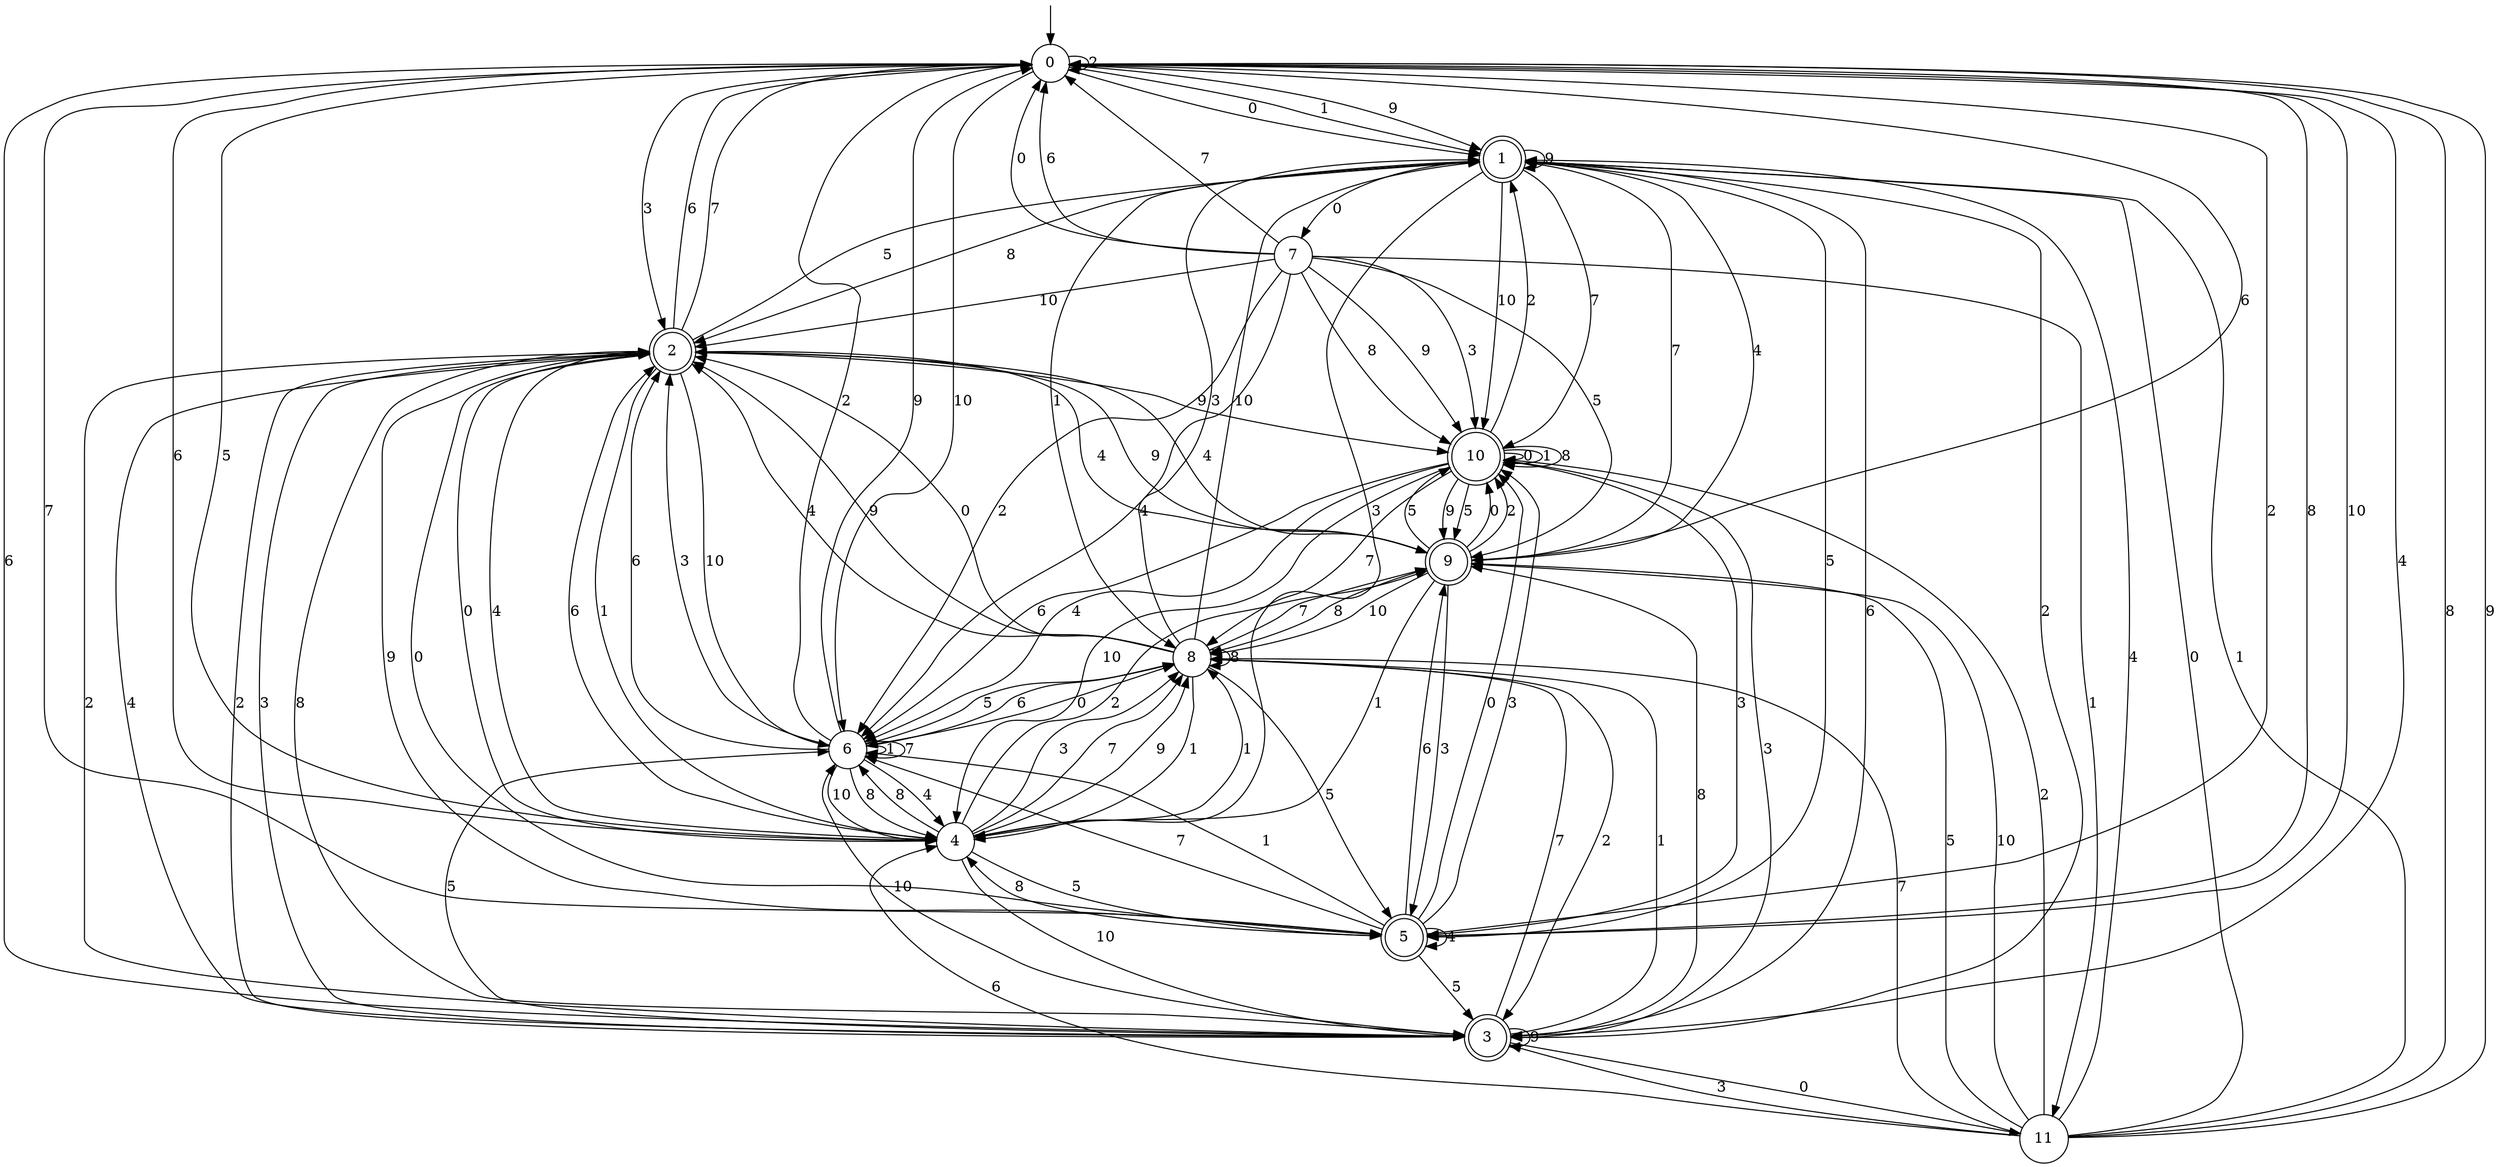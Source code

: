 digraph g {

	s0 [shape="circle" label="0"];
	s1 [shape="doublecircle" label="1"];
	s2 [shape="doublecircle" label="2"];
	s3 [shape="doublecircle" label="3"];
	s4 [shape="circle" label="4"];
	s5 [shape="doublecircle" label="5"];
	s6 [shape="circle" label="6"];
	s7 [shape="circle" label="7"];
	s8 [shape="circle" label="8"];
	s9 [shape="doublecircle" label="9"];
	s10 [shape="doublecircle" label="10"];
	s11 [shape="circle" label="11"];
	s0 -> s1 [label="0"];
	s0 -> s1 [label="1"];
	s0 -> s0 [label="2"];
	s0 -> s2 [label="3"];
	s0 -> s3 [label="4"];
	s0 -> s4 [label="5"];
	s0 -> s4 [label="6"];
	s0 -> s5 [label="7"];
	s0 -> s5 [label="8"];
	s0 -> s1 [label="9"];
	s0 -> s6 [label="10"];
	s1 -> s7 [label="0"];
	s1 -> s8 [label="1"];
	s1 -> s3 [label="2"];
	s1 -> s4 [label="3"];
	s1 -> s9 [label="4"];
	s1 -> s5 [label="5"];
	s1 -> s3 [label="6"];
	s1 -> s10 [label="7"];
	s1 -> s2 [label="8"];
	s1 -> s1 [label="9"];
	s1 -> s10 [label="10"];
	s2 -> s5 [label="0"];
	s2 -> s4 [label="1"];
	s2 -> s3 [label="2"];
	s2 -> s3 [label="3"];
	s2 -> s9 [label="4"];
	s2 -> s1 [label="5"];
	s2 -> s0 [label="6"];
	s2 -> s0 [label="7"];
	s2 -> s3 [label="8"];
	s2 -> s10 [label="9"];
	s2 -> s6 [label="10"];
	s3 -> s11 [label="0"];
	s3 -> s8 [label="1"];
	s3 -> s2 [label="2"];
	s3 -> s10 [label="3"];
	s3 -> s2 [label="4"];
	s3 -> s6 [label="5"];
	s3 -> s0 [label="6"];
	s3 -> s8 [label="7"];
	s3 -> s9 [label="8"];
	s3 -> s3 [label="9"];
	s3 -> s6 [label="10"];
	s4 -> s2 [label="0"];
	s4 -> s8 [label="1"];
	s4 -> s9 [label="2"];
	s4 -> s8 [label="3"];
	s4 -> s2 [label="4"];
	s4 -> s5 [label="5"];
	s4 -> s2 [label="6"];
	s4 -> s8 [label="7"];
	s4 -> s6 [label="8"];
	s4 -> s8 [label="9"];
	s4 -> s3 [label="10"];
	s5 -> s10 [label="0"];
	s5 -> s6 [label="1"];
	s5 -> s0 [label="2"];
	s5 -> s10 [label="3"];
	s5 -> s5 [label="4"];
	s5 -> s3 [label="5"];
	s5 -> s9 [label="6"];
	s5 -> s6 [label="7"];
	s5 -> s4 [label="8"];
	s5 -> s2 [label="9"];
	s5 -> s0 [label="10"];
	s6 -> s8 [label="0"];
	s6 -> s6 [label="1"];
	s6 -> s0 [label="2"];
	s6 -> s2 [label="3"];
	s6 -> s4 [label="4"];
	s6 -> s8 [label="5"];
	s6 -> s2 [label="6"];
	s6 -> s6 [label="7"];
	s6 -> s4 [label="8"];
	s6 -> s0 [label="9"];
	s6 -> s4 [label="10"];
	s7 -> s0 [label="0"];
	s7 -> s11 [label="1"];
	s7 -> s6 [label="2"];
	s7 -> s10 [label="3"];
	s7 -> s6 [label="4"];
	s7 -> s9 [label="5"];
	s7 -> s0 [label="6"];
	s7 -> s0 [label="7"];
	s7 -> s10 [label="8"];
	s7 -> s10 [label="9"];
	s7 -> s2 [label="10"];
	s8 -> s2 [label="0"];
	s8 -> s4 [label="1"];
	s8 -> s3 [label="2"];
	s8 -> s1 [label="3"];
	s8 -> s2 [label="4"];
	s8 -> s5 [label="5"];
	s8 -> s6 [label="6"];
	s8 -> s9 [label="7"];
	s8 -> s8 [label="8"];
	s8 -> s2 [label="9"];
	s8 -> s1 [label="10"];
	s9 -> s10 [label="0"];
	s9 -> s4 [label="1"];
	s9 -> s10 [label="2"];
	s9 -> s5 [label="3"];
	s9 -> s2 [label="4"];
	s9 -> s10 [label="5"];
	s9 -> s0 [label="6"];
	s9 -> s1 [label="7"];
	s9 -> s8 [label="8"];
	s9 -> s2 [label="9"];
	s9 -> s8 [label="10"];
	s10 -> s10 [label="0"];
	s10 -> s10 [label="1"];
	s10 -> s1 [label="2"];
	s10 -> s5 [label="3"];
	s10 -> s6 [label="4"];
	s10 -> s9 [label="5"];
	s10 -> s6 [label="6"];
	s10 -> s8 [label="7"];
	s10 -> s10 [label="8"];
	s10 -> s9 [label="9"];
	s10 -> s4 [label="10"];
	s11 -> s1 [label="0"];
	s11 -> s1 [label="1"];
	s11 -> s10 [label="2"];
	s11 -> s3 [label="3"];
	s11 -> s1 [label="4"];
	s11 -> s9 [label="5"];
	s11 -> s4 [label="6"];
	s11 -> s8 [label="7"];
	s11 -> s0 [label="8"];
	s11 -> s0 [label="9"];
	s11 -> s9 [label="10"];

__start0 [label="" shape="none" width="0" height="0"];
__start0 -> s0;

}
